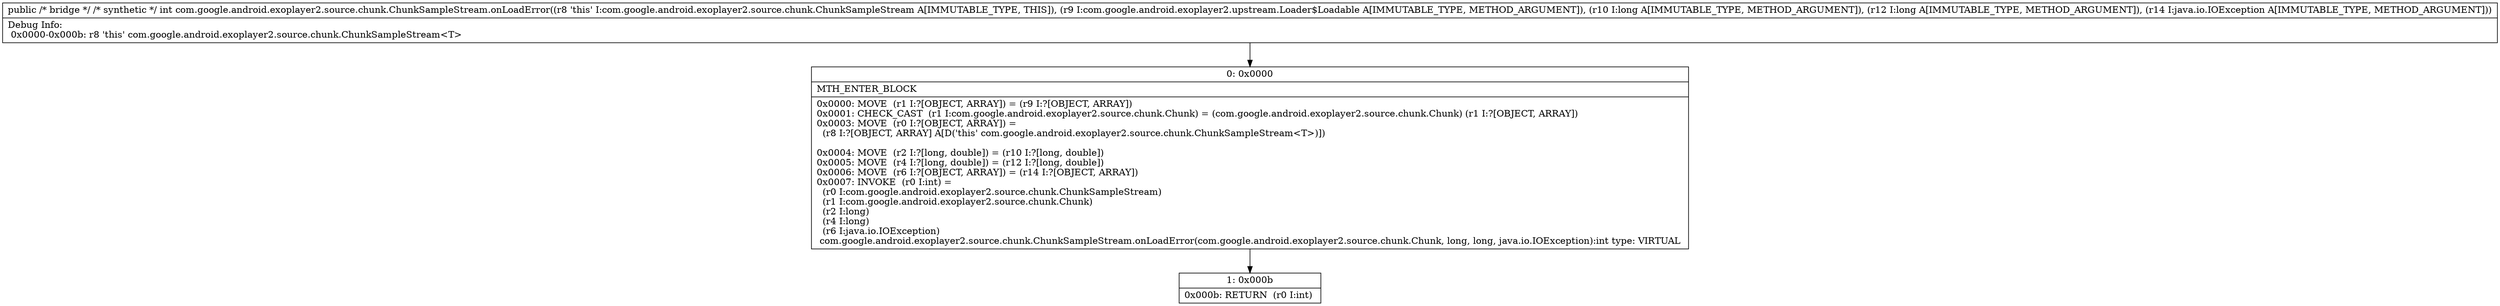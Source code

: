 digraph "CFG forcom.google.android.exoplayer2.source.chunk.ChunkSampleStream.onLoadError(Lcom\/google\/android\/exoplayer2\/upstream\/Loader$Loadable;JJLjava\/io\/IOException;)I" {
Node_0 [shape=record,label="{0\:\ 0x0000|MTH_ENTER_BLOCK\l|0x0000: MOVE  (r1 I:?[OBJECT, ARRAY]) = (r9 I:?[OBJECT, ARRAY]) \l0x0001: CHECK_CAST  (r1 I:com.google.android.exoplayer2.source.chunk.Chunk) = (com.google.android.exoplayer2.source.chunk.Chunk) (r1 I:?[OBJECT, ARRAY]) \l0x0003: MOVE  (r0 I:?[OBJECT, ARRAY]) = \l  (r8 I:?[OBJECT, ARRAY] A[D('this' com.google.android.exoplayer2.source.chunk.ChunkSampleStream\<T\>)])\l \l0x0004: MOVE  (r2 I:?[long, double]) = (r10 I:?[long, double]) \l0x0005: MOVE  (r4 I:?[long, double]) = (r12 I:?[long, double]) \l0x0006: MOVE  (r6 I:?[OBJECT, ARRAY]) = (r14 I:?[OBJECT, ARRAY]) \l0x0007: INVOKE  (r0 I:int) = \l  (r0 I:com.google.android.exoplayer2.source.chunk.ChunkSampleStream)\l  (r1 I:com.google.android.exoplayer2.source.chunk.Chunk)\l  (r2 I:long)\l  (r4 I:long)\l  (r6 I:java.io.IOException)\l com.google.android.exoplayer2.source.chunk.ChunkSampleStream.onLoadError(com.google.android.exoplayer2.source.chunk.Chunk, long, long, java.io.IOException):int type: VIRTUAL \l}"];
Node_1 [shape=record,label="{1\:\ 0x000b|0x000b: RETURN  (r0 I:int) \l}"];
MethodNode[shape=record,label="{public \/* bridge *\/ \/* synthetic *\/ int com.google.android.exoplayer2.source.chunk.ChunkSampleStream.onLoadError((r8 'this' I:com.google.android.exoplayer2.source.chunk.ChunkSampleStream A[IMMUTABLE_TYPE, THIS]), (r9 I:com.google.android.exoplayer2.upstream.Loader$Loadable A[IMMUTABLE_TYPE, METHOD_ARGUMENT]), (r10 I:long A[IMMUTABLE_TYPE, METHOD_ARGUMENT]), (r12 I:long A[IMMUTABLE_TYPE, METHOD_ARGUMENT]), (r14 I:java.io.IOException A[IMMUTABLE_TYPE, METHOD_ARGUMENT]))  | Debug Info:\l  0x0000\-0x000b: r8 'this' com.google.android.exoplayer2.source.chunk.ChunkSampleStream\<T\>\l}"];
MethodNode -> Node_0;
Node_0 -> Node_1;
}

